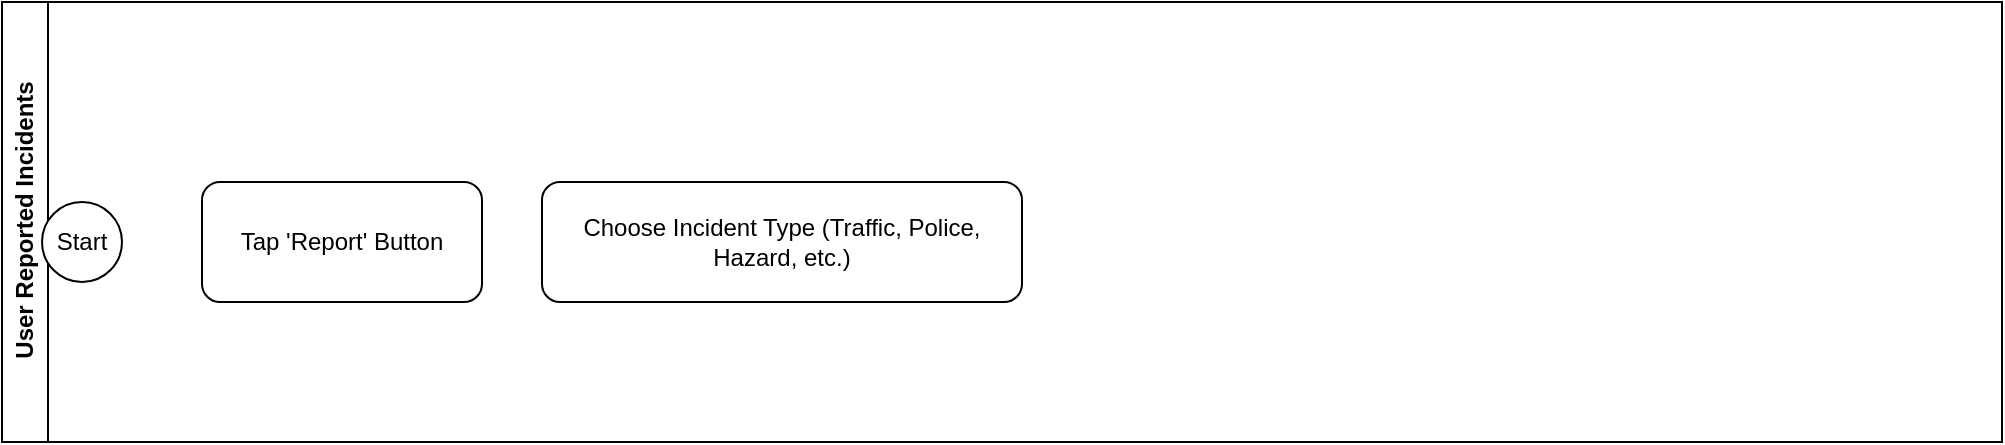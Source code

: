 <mxfile version="26.2.13">
  <diagram name="User Reported Incidents BPMN" id="UserReportedIncidentsDiagram">
    <mxGraphModel dx="1420" dy="700" grid="1" gridSize="10" guides="1" tooltips="1" connect="1" arrows="1" fold="1" page="1" pageScale="1" pageWidth="850" pageHeight="1100" background="none" math="0" shadow="0">
      <root>
        <mxCell id="0"/>
        <mxCell id="1" parent="0"/>
        
        <!-- Swimlane: User Reported Incidents -->
        <mxCell id="lane3" value="User Reported Incidents" style="swimlane;horizontal=0;html=1;" vertex="1" parent="1">
          <mxGeometry x="80" y="480" width="1000" height="220" as="geometry"/>
        </mxCell>

        <mxCell id="start3" value="Start" style="ellipse;whiteSpace=wrap;html=1;aspect=fixed;" vertex="1" parent="lane3">
          <mxGeometry x="20" y="100" width="40" height="40" as="geometry"/>
        </mxCell>

        <mxCell id="openReport" value="Tap 'Report' Button" style="rounded=1;whiteSpace=wrap;html=1;" vertex="1" parent="lane3">
          <mxGeometry x="100" y="90" width="140" height="60" as="geometry"/>
        </mxCell>

        <mxCell id="chooseType" value="Choose Incident Type (Traffic, Police, Hazard, etc.)" style="rounded=1;whiteSpace=wrap;html=1;" vertex="1" parent="lane3">
          <mxGeometry x="270" y="90" width="240" height="60" as="geometry"/>
        </mxCell>

        <mxCell id="submitReport" value="Add Details & Submit" style="rounded=1;whiteSpace=wrap;html=1;" vertex="1" parent="lane3">
          <mxGeometry x="540" y="90" width="160" height="60" as="geometry"/>
        </mxCell>

        <mxCell id="end3" value="Incident Logged" style="ellipse;whiteSpace=wrap;html=1;aspect=fixed;" vertex="1" parent="lane3">
          <mxGeometry x="740" y="100" width="40" height="40" as="geometry"/>
        </mxCell>

        <!-- Edges -->
        <mxCell id="e10" style="endArrow=block;" edge="1" parent="lane3" source="start3" target="openReport"/>
        <mxCell id="e11" style="endArrow=block;" edge="1" parent="lane3" source="openReport" target="chooseType"/>
        <mxCell id="e12" style="endArrow=block;" edge="1" parent="lane3" source="chooseType" target="submitReport"/>
        <mxCell id="e13" style="endArrow=block;" edge="1" parent="lane3" source="submitReport" target="end3"/>
      </root>
    </mxGraphModel>
  </diagram>
</mxfile>
